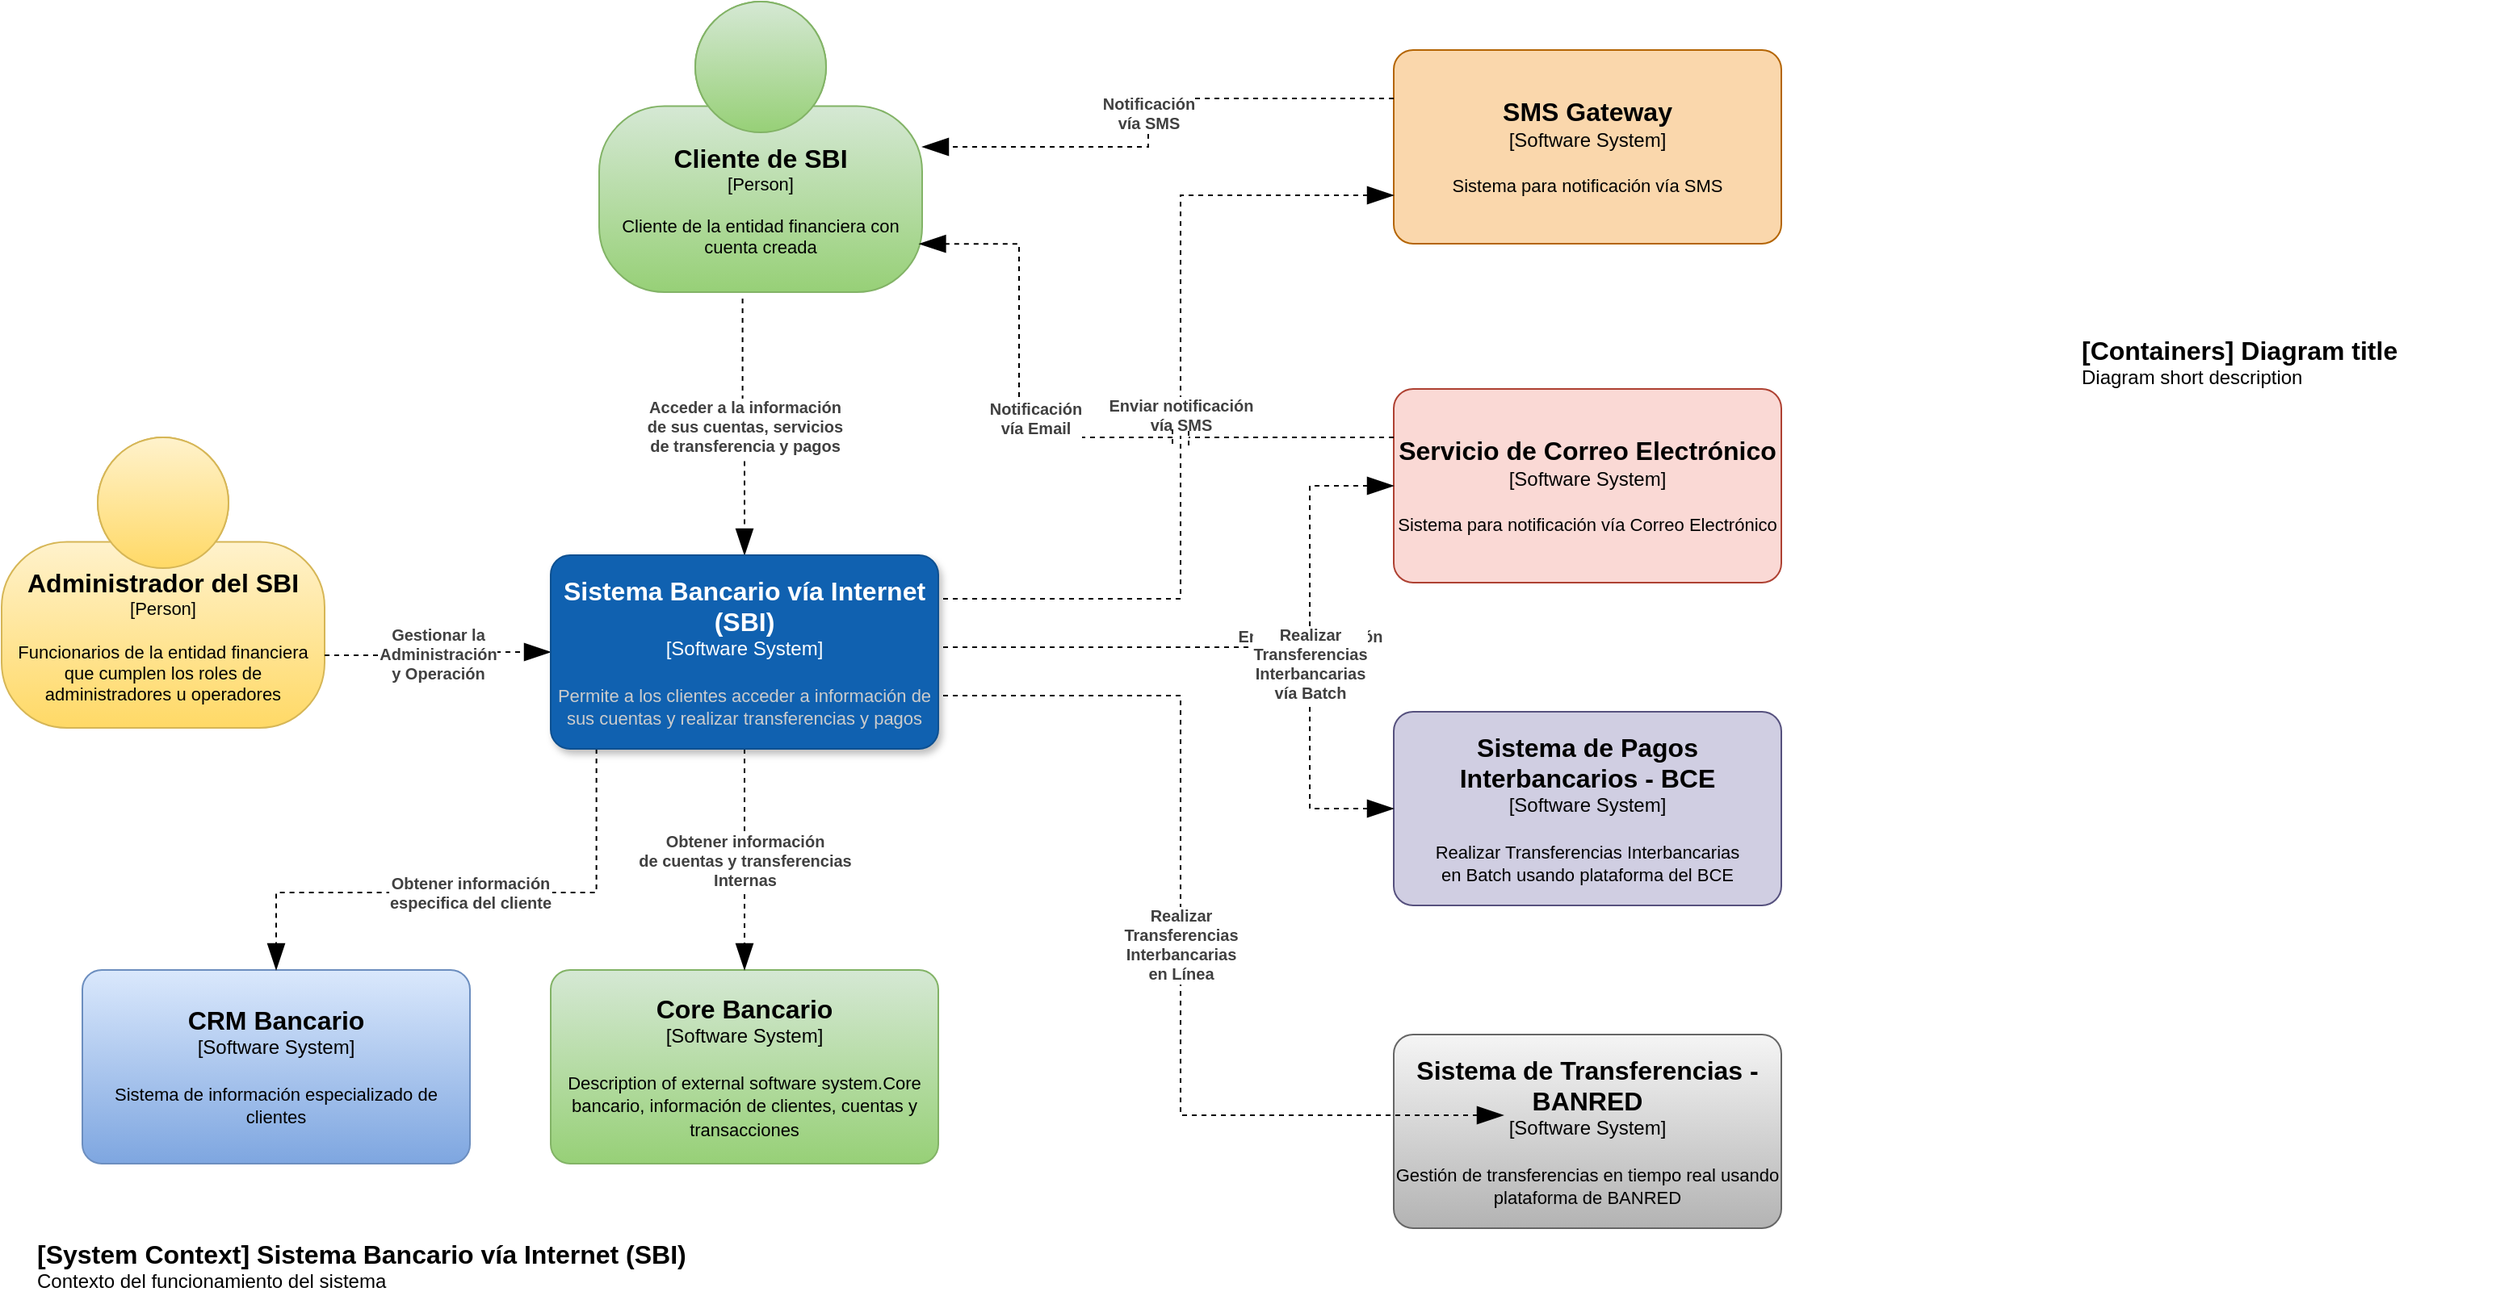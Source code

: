 <mxfile version="28.2.1">
  <diagram id="5kp69Q0G-Fm7u75-InN5" name="Página-1">
    <mxGraphModel dx="2222" dy="1002" grid="1" gridSize="10" guides="1" tooltips="1" connect="1" arrows="1" fold="1" page="1" pageScale="1" pageWidth="1169" pageHeight="827" math="0" shadow="0">
      <root>
        <mxCell id="0" />
        <mxCell id="1" parent="0" />
        <object placeholders="1" c4Name="Cliente de SBI" c4Type="Person" c4Description="Cliente de la entidad financiera con cuenta creada" label="&lt;font style=&quot;font-size: 16px&quot;&gt;&lt;b&gt;%c4Name%&lt;/b&gt;&lt;/font&gt;&lt;div&gt;[%c4Type%]&lt;/div&gt;&lt;br&gt;&lt;div&gt;&lt;font style=&quot;font-size: 11px&quot;&gt;&lt;font&gt;%c4Description%&lt;/font&gt;&lt;/font&gt;&lt;/div&gt;" id="Gt60kAXMN_H7wfqFXC4O-1">
          <mxCell style="html=1;fontSize=11;dashed=0;whiteSpace=wrap;fillColor=#d5e8d4;strokeColor=#82b366;shape=mxgraph.c4.person2;align=center;metaEdit=1;points=[[0.5,0,0],[1,0.5,0],[1,0.75,0],[0.75,1,0],[0.5,1,0],[0.25,1,0],[0,0.75,0],[0,0.5,0]];resizable=0;gradientColor=#97d077;fontColor=default;" parent="1" vertex="1">
            <mxGeometry x="404" y="10" width="200" height="180" as="geometry" />
          </mxCell>
        </object>
        <object placeholders="1" c4Name="Administrador del SBI" c4Type="Person" c4Description="Funcionarios de la entidad financiera que cumplen los roles de administradores u operadores" label="&lt;font style=&quot;font-size: 16px&quot;&gt;&lt;b&gt;%c4Name%&lt;/b&gt;&lt;/font&gt;&lt;div&gt;[%c4Type%]&lt;/div&gt;&lt;br&gt;&lt;div&gt;&lt;font style=&quot;font-size: 11px&quot;&gt;&lt;font&gt;%c4Description%&lt;/font&gt;&lt;/font&gt;&lt;/div&gt;" id="Gt60kAXMN_H7wfqFXC4O-2">
          <mxCell style="html=1;fontSize=11;dashed=0;whiteSpace=wrap;fillColor=#fff2cc;strokeColor=#d6b656;shape=mxgraph.c4.person2;align=center;metaEdit=1;points=[[0.5,0,0],[1,0.5,0],[1,0.75,0],[0.75,1,0],[0.5,1,0],[0.25,1,0],[0,0.75,0],[0,0.5,0]];resizable=0;gradientColor=#ffd966;fontColor=default;" parent="1" vertex="1">
            <mxGeometry x="34" y="280" width="200" height="180" as="geometry" />
          </mxCell>
        </object>
        <object placeholders="1" c4Name="SMS Gateway" c4Type="Software System" c4Description="Sistema para notificación vía SMS" label="&lt;font style=&quot;font-size: 16px&quot;&gt;&lt;b&gt;%c4Name%&lt;/b&gt;&lt;/font&gt;&lt;div&gt;[%c4Type%]&lt;/div&gt;&lt;br&gt;&lt;div&gt;&lt;font style=&quot;font-size: 11px&quot;&gt;&lt;font&gt;%c4Description%&lt;/font&gt;&lt;/font&gt;&lt;/div&gt;" id="Gt60kAXMN_H7wfqFXC4O-4">
          <mxCell style="rounded=1;html=1;labelBackgroundColor=none;fillColor=#fad7ac;align=center;arcSize=10;strokeColor=#b46504;metaEdit=1;resizable=0;points=[[0.25,0,0],[0.5,0,0],[0.75,0,0],[1,0.25,0],[1,0.5,0],[1,0.75,0],[0.75,1,0],[0.5,1,0],[0.25,1,0],[0,0.75,0],[0,0.5,0],[0,0.25,0]];labelBorderColor=none;textShadow=0;whiteSpace=wrap;" parent="1" vertex="1">
            <mxGeometry x="896" y="40" width="240" height="120" as="geometry" />
          </mxCell>
        </object>
        <object placeholders="1" c4Name="Servicio de Correo Electrónico" c4Type="Software System" c4Description="Sistema para notificación vía Correo Electrónico" label="&lt;font style=&quot;font-size: 16px&quot;&gt;&lt;b&gt;%c4Name%&lt;/b&gt;&lt;/font&gt;&lt;div&gt;[%c4Type%]&lt;/div&gt;&lt;br&gt;&lt;div&gt;&lt;font style=&quot;font-size: 11px&quot;&gt;&lt;font&gt;%c4Description%&lt;/font&gt;&lt;/font&gt;&lt;/div&gt;" id="Gt60kAXMN_H7wfqFXC4O-5">
          <mxCell style="rounded=1;whiteSpace=wrap;html=1;labelBackgroundColor=none;fillColor=#fad9d5;align=center;arcSize=10;strokeColor=#ae4132;metaEdit=1;resizable=0;points=[[0.25,0,0],[0.5,0,0],[0.75,0,0],[1,0.25,0],[1,0.5,0],[1,0.75,0],[0.75,1,0],[0.5,1,0],[0.25,1,0],[0,0.75,0],[0,0.5,0],[0,0.25,0]];labelBorderColor=none;textShadow=0;" parent="1" vertex="1">
            <mxGeometry x="896" y="250" width="240" height="120" as="geometry" />
          </mxCell>
        </object>
        <object placeholders="1" c4Name="Sistema de Pagos Interbancarios - BCE" c4Type="Software System" c4Description="Realizar Transferencias Interbancarias&#xa;en Batch usando plataforma del BCE" label="&lt;font style=&quot;font-size: 16px&quot;&gt;&lt;b&gt;%c4Name%&lt;/b&gt;&lt;/font&gt;&lt;div&gt;[%c4Type%]&lt;/div&gt;&lt;br&gt;&lt;div&gt;&lt;font style=&quot;font-size: 11px&quot;&gt;&lt;font&gt;%c4Description%&lt;/font&gt;&lt;/font&gt;&lt;/div&gt;" id="Gt60kAXMN_H7wfqFXC4O-6">
          <mxCell style="rounded=1;whiteSpace=wrap;html=1;labelBackgroundColor=none;fillColor=#d0cee2;align=center;arcSize=10;strokeColor=#56517e;metaEdit=1;resizable=0;points=[[0.25,0,0],[0.5,0,0],[0.75,0,0],[1,0.25,0],[1,0.5,0],[1,0.75,0],[0.75,1,0],[0.5,1,0],[0.25,1,0],[0,0.75,0],[0,0.5,0],[0,0.25,0]];fontColor=default;" parent="1" vertex="1">
            <mxGeometry x="896" y="450" width="240" height="120" as="geometry" />
          </mxCell>
        </object>
        <object placeholders="1" c4Name="CRM Bancario" c4Type="Software System" c4Description="Sistema de información especializado de clientes" label="&lt;font style=&quot;font-size: 16px&quot;&gt;&lt;b&gt;%c4Name%&lt;/b&gt;&lt;/font&gt;&lt;div&gt;[%c4Type%]&lt;/div&gt;&lt;br&gt;&lt;div&gt;&lt;font style=&quot;font-size: 11px&quot;&gt;&lt;font&gt;%c4Description%&lt;/font&gt;&lt;/font&gt;&lt;/div&gt;" id="Gt60kAXMN_H7wfqFXC4O-7">
          <mxCell style="rounded=1;whiteSpace=wrap;html=1;labelBackgroundColor=none;fillColor=#dae8fc;align=center;arcSize=10;strokeColor=#6c8ebf;metaEdit=1;resizable=0;points=[[0.25,0,0],[0.5,0,0],[0.75,0,0],[1,0.25,0],[1,0.5,0],[1,0.75,0],[0.75,1,0],[0.5,1,0],[0.25,1,0],[0,0.75,0],[0,0.5,0],[0,0.25,0]];gradientColor=#7ea6e0;fontColor=default;" parent="1" vertex="1">
            <mxGeometry x="84" y="610" width="240" height="120" as="geometry" />
          </mxCell>
        </object>
        <object placeholders="1" c4Name="Core Bancario" c4Type="Software System" c4Description="Description of external software system.Core bancario, información de clientes, cuentas y transacciones" label="&lt;font style=&quot;font-size: 16px&quot;&gt;&lt;b&gt;%c4Name%&lt;/b&gt;&lt;/font&gt;&lt;div&gt;[%c4Type%]&lt;/div&gt;&lt;br&gt;&lt;div&gt;&lt;font style=&quot;font-size: 11px&quot;&gt;&lt;font&gt;%c4Description%&lt;/font&gt;&lt;/font&gt;&lt;/div&gt;" id="Gt60kAXMN_H7wfqFXC4O-8">
          <mxCell style="rounded=1;whiteSpace=wrap;html=1;labelBackgroundColor=none;fillColor=#d5e8d4;align=center;arcSize=10;strokeColor=#82b366;metaEdit=1;resizable=0;points=[[0.25,0,0],[0.5,0,0],[0.75,0,0],[1,0.25,0],[1,0.5,0],[1,0.75,0],[0.75,1,0],[0.5,1,0],[0.25,1,0],[0,0.75,0],[0,0.5,0],[0,0.25,0]];gradientColor=#97d077;fontColor=default;" parent="1" vertex="1">
            <mxGeometry x="374" y="610" width="240" height="120" as="geometry" />
          </mxCell>
        </object>
        <object placeholders="1" c4Name="Sistema de Transferencias - BANRED" c4Type="Software System" c4Description="Gestión de transferencias en tiempo real usando plataforma de BANRED" label="&lt;font style=&quot;font-size: 16px&quot;&gt;&lt;b&gt;%c4Name%&lt;/b&gt;&lt;/font&gt;&lt;div&gt;[%c4Type%]&lt;/div&gt;&lt;br&gt;&lt;div&gt;&lt;font style=&quot;font-size: 11px&quot;&gt;&lt;font&gt;%c4Description%&lt;/font&gt;&lt;/font&gt;&lt;/div&gt;" id="Gt60kAXMN_H7wfqFXC4O-9">
          <mxCell style="rounded=1;whiteSpace=wrap;html=1;labelBackgroundColor=none;fillColor=#f5f5f5;align=center;arcSize=10;strokeColor=#666666;metaEdit=1;resizable=0;points=[[0.25,0,0],[0.5,0,0],[0.75,0,0],[1,0.25,0],[1,0.5,0],[1,0.75,0],[0.75,1,0],[0.5,1,0],[0.25,1,0],[0,0.75,0],[0,0.5,0],[0,0.25,0]];gradientColor=#b3b3b3;fontColor=default;" parent="1" vertex="1">
            <mxGeometry x="896" y="650" width="240" height="120" as="geometry" />
          </mxCell>
        </object>
        <object placeholders="1" c4Type="Relationship" c4Description="Acceder a la información &#xa;de sus cuentas, servicios &#xa;de transferencia y pagos" label="&lt;div style=&quot;text-align: left&quot;&gt;&lt;div style=&quot;text-align: center&quot;&gt;&lt;b&gt;%c4Description%&lt;/b&gt;&lt;/div&gt;" id="Gt60kAXMN_H7wfqFXC4O-12">
          <mxCell style="endArrow=blockThin;html=1;fontSize=10;fontColor=#404040;strokeWidth=1;endFill=1;strokeColor=light-dark(#000000,#7D7D7D);elbow=vertical;metaEdit=1;endSize=14;startSize=14;jumpStyle=line;jumpSize=10;rounded=0;edgeStyle=orthogonalEdgeStyle;exitX=0.444;exitY=1.022;exitDx=0;exitDy=0;exitPerimeter=0;curved=0;dashed=1;" parent="1" source="Gt60kAXMN_H7wfqFXC4O-1" target="Gt60kAXMN_H7wfqFXC4O-3" edge="1">
            <mxGeometry width="240" relative="1" as="geometry">
              <mxPoint x="324" y="240" as="sourcePoint" />
              <mxPoint x="564" y="240" as="targetPoint" />
            </mxGeometry>
          </mxCell>
        </object>
        <object placeholders="1" c4Type="Relationship" c4Description="Enviar notificación&#xa;vía SMS" label="&lt;div style=&quot;text-align: left&quot;&gt;&lt;div style=&quot;text-align: center&quot;&gt;&lt;b&gt;%c4Description%&lt;/b&gt;&lt;/div&gt;" id="Gt60kAXMN_H7wfqFXC4O-13">
          <mxCell style="endArrow=blockThin;html=1;fontSize=10;fontColor=#404040;strokeWidth=1;endFill=1;strokeColor=light-dark(#000000,#7D7D7D);elbow=vertical;metaEdit=1;endSize=14;startSize=14;jumpStyle=line;jumpSize=10;rounded=0;edgeStyle=orthogonalEdgeStyle;entryX=0;entryY=0.75;entryDx=0;entryDy=0;entryPerimeter=0;exitX=1;exitY=0.25;exitDx=0;exitDy=0;exitPerimeter=0;dashed=1;align=center;verticalAlign=middle;fontFamily=Helvetica;labelBackgroundColor=default;curved=0;" parent="1" source="Gt60kAXMN_H7wfqFXC4O-3" target="Gt60kAXMN_H7wfqFXC4O-4" edge="1">
            <mxGeometry width="240" relative="1" as="geometry">
              <mxPoint x="664" y="330" as="sourcePoint" />
              <mxPoint x="1154" y="-10" as="targetPoint" />
              <Array as="points">
                <mxPoint x="764" y="380" />
                <mxPoint x="764" y="130" />
              </Array>
            </mxGeometry>
          </mxCell>
        </object>
        <object placeholders="1" c4Type="Relationship" c4Description="Enviar notificación&#xa;vía Email" label="&lt;div style=&quot;text-align: left&quot;&gt;&lt;div style=&quot;text-align: center&quot;&gt;&lt;b&gt;%c4Description%&lt;/b&gt;&lt;/div&gt;" id="Gt60kAXMN_H7wfqFXC4O-14">
          <mxCell style="endArrow=blockThin;html=1;fontSize=10;fontColor=#404040;strokeWidth=1;endFill=1;strokeColor=light-dark(#000000,#7D7D7D);elbow=vertical;metaEdit=1;endSize=14;startSize=14;jumpStyle=line;jumpSize=10;rounded=0;edgeStyle=orthogonalEdgeStyle;entryX=0;entryY=0.5;entryDx=0;entryDy=0;entryPerimeter=0;exitX=1;exitY=0.5;exitDx=0;exitDy=0;exitPerimeter=0;dashed=1;align=center;verticalAlign=middle;fontFamily=Helvetica;labelBackgroundColor=default;curved=0;" parent="1" source="Gt60kAXMN_H7wfqFXC4O-3" target="Gt60kAXMN_H7wfqFXC4O-5" edge="1">
            <mxGeometry x="0.217" width="240" relative="1" as="geometry">
              <mxPoint x="484" y="440" as="sourcePoint" />
              <mxPoint x="724" y="440" as="targetPoint" />
              <Array as="points">
                <mxPoint x="844" y="410" />
                <mxPoint x="844" y="310" />
              </Array>
              <mxPoint as="offset" />
            </mxGeometry>
          </mxCell>
        </object>
        <mxCell id="Gt60kAXMN_H7wfqFXC4O-15" value="" style="edgeLabel;html=1;align=center;verticalAlign=middle;resizable=0;points=[];rounded=0;dashed=1;strokeColor=light-dark(#000000,#7D7D7D);strokeWidth=1;fontFamily=Helvetica;fontSize=10;fontColor=#404040;labelBackgroundColor=default;" parent="Gt60kAXMN_H7wfqFXC4O-14" vertex="1" connectable="0">
          <mxGeometry x="0.409" y="2" relative="1" as="geometry">
            <mxPoint as="offset" />
          </mxGeometry>
        </mxCell>
        <object placeholders="1" c4Type="Relationship" c4Description="Realizar&#xa;Transferencias &#xa;Interbancarias&#xa;vía Batch" label="&lt;div style=&quot;text-align: left&quot;&gt;&lt;div style=&quot;text-align: center&quot;&gt;&lt;b&gt;%c4Description%&lt;/b&gt;&lt;/div&gt;" id="Gt60kAXMN_H7wfqFXC4O-16">
          <mxCell style="endArrow=blockThin;html=1;fontSize=10;fontColor=#404040;strokeWidth=1;endFill=1;strokeColor=light-dark(#000000,#7D7D7D);elbow=vertical;metaEdit=1;endSize=14;startSize=14;jumpStyle=line;jumpSize=10;rounded=0;edgeStyle=orthogonalEdgeStyle;exitX=1;exitY=0.5;exitDx=0;exitDy=0;exitPerimeter=0;entryX=0;entryY=0.5;entryDx=0;entryDy=0;entryPerimeter=0;dashed=1;align=center;verticalAlign=middle;fontFamily=Helvetica;labelBackgroundColor=default;curved=0;" parent="1" source="Gt60kAXMN_H7wfqFXC4O-3" target="Gt60kAXMN_H7wfqFXC4O-6" edge="1">
            <mxGeometry x="0.261" width="240" relative="1" as="geometry">
              <mxPoint x="484" y="560" as="sourcePoint" />
              <mxPoint x="724" y="560" as="targetPoint" />
              <Array as="points">
                <mxPoint x="844" y="410" />
                <mxPoint x="844" y="510" />
              </Array>
              <mxPoint as="offset" />
            </mxGeometry>
          </mxCell>
        </object>
        <object placeholders="1" c4Type="Relationship" c4Description="Realizar&#xa;Transferencias &#xa;Interbancarias &#xa;en Línea" label="&lt;div style=&quot;text-align: left&quot;&gt;&lt;div style=&quot;text-align: center&quot;&gt;&lt;b&gt;%c4Description%&lt;/b&gt;&lt;/div&gt;" id="Gt60kAXMN_H7wfqFXC4O-17">
          <mxCell style="endArrow=blockThin;html=1;fontSize=10;fontColor=#404040;strokeWidth=1;endFill=1;strokeColor=light-dark(#000000,#7D7D7D);elbow=vertical;metaEdit=1;endSize=14;startSize=14;jumpStyle=line;jumpSize=10;rounded=0;edgeStyle=orthogonalEdgeStyle;exitX=1;exitY=0.75;exitDx=0;exitDy=0;exitPerimeter=0;dashed=1;align=center;verticalAlign=middle;fontFamily=Helvetica;labelBackgroundColor=default;curved=0;" parent="1" source="Gt60kAXMN_H7wfqFXC4O-3" edge="1">
            <mxGeometry width="240" relative="1" as="geometry">
              <mxPoint x="484" y="560" as="sourcePoint" />
              <mxPoint x="964" y="700" as="targetPoint" />
              <Array as="points">
                <mxPoint x="764" y="440" />
                <mxPoint x="764" y="700" />
              </Array>
            </mxGeometry>
          </mxCell>
        </object>
        <object placeholders="1" c4Type="Relationship" c4Description="Notificación&#xa;vía SMS" label="&lt;div style=&quot;text-align: left&quot;&gt;&lt;div style=&quot;text-align: center&quot;&gt;&lt;b&gt;%c4Description%&lt;/b&gt;&lt;/div&gt;" id="Gt60kAXMN_H7wfqFXC4O-18">
          <mxCell style="endArrow=blockThin;html=1;fontSize=10;fontColor=#404040;strokeWidth=1;endFill=1;strokeColor=light-dark(#000000,#7D7D7D);elbow=vertical;metaEdit=1;endSize=14;startSize=14;jumpStyle=line;jumpSize=10;rounded=0;edgeStyle=orthogonalEdgeStyle;exitX=0;exitY=0.25;exitDx=0;exitDy=0;exitPerimeter=0;entryX=1;entryY=0.5;entryDx=0;entryDy=0;entryPerimeter=0;dashed=1;align=center;verticalAlign=middle;fontFamily=Helvetica;labelBackgroundColor=default;curved=0;" parent="1" source="Gt60kAXMN_H7wfqFXC4O-4" target="Gt60kAXMN_H7wfqFXC4O-1" edge="1">
            <mxGeometry width="240" relative="1" as="geometry">
              <mxPoint x="714" y="90" as="sourcePoint" />
              <mxPoint x="624" y="180" as="targetPoint" />
              <Array as="points">
                <mxPoint x="744" y="70" />
                <mxPoint x="744" y="100" />
              </Array>
            </mxGeometry>
          </mxCell>
        </object>
        <object placeholders="1" c4Type="Relationship" c4Description="Notificación &#xa;vía Email" label="&lt;div style=&quot;text-align: left&quot;&gt;&lt;div style=&quot;text-align: center&quot;&gt;&lt;b&gt;%c4Description%&lt;/b&gt;&lt;/div&gt;" id="Gt60kAXMN_H7wfqFXC4O-19">
          <mxCell style="endArrow=blockThin;html=1;fontSize=10;fontColor=#404040;strokeWidth=1;endFill=1;strokeColor=light-dark(#000000,#7D7D7D);elbow=vertical;metaEdit=1;endSize=14;startSize=14;jumpStyle=line;jumpSize=10;rounded=0;edgeStyle=orthogonalEdgeStyle;exitX=0;exitY=0.25;exitDx=0;exitDy=0;exitPerimeter=0;entryX=0.991;entryY=0.834;entryDx=0;entryDy=0;entryPerimeter=0;dashed=1;align=center;verticalAlign=middle;fontFamily=Helvetica;labelBackgroundColor=default;curved=0;" parent="1" source="Gt60kAXMN_H7wfqFXC4O-5" target="Gt60kAXMN_H7wfqFXC4O-1" edge="1">
            <mxGeometry x="0.18" y="-10" width="240" relative="1" as="geometry">
              <mxPoint x="694" y="170" as="sourcePoint" />
              <mxPoint x="644" y="80" as="targetPoint" />
              <Array as="points">
                <mxPoint x="664" y="280" />
                <mxPoint x="664" y="160" />
              </Array>
              <mxPoint as="offset" />
            </mxGeometry>
          </mxCell>
        </object>
        <object placeholders="1" c4Type="Relationship" c4Description="Obtener información &#xa;de cuentas y transferencias&#xa;Internas" label="&lt;div style=&quot;text-align: left&quot;&gt;&lt;div style=&quot;text-align: center&quot;&gt;&lt;b&gt;%c4Description%&lt;/b&gt;&lt;/div&gt;" id="Gt60kAXMN_H7wfqFXC4O-20">
          <mxCell style="endArrow=blockThin;html=1;fontSize=10;fontColor=#404040;strokeWidth=1;endFill=1;strokeColor=light-dark(#000000,#7D7D7D);elbow=vertical;metaEdit=1;endSize=14;startSize=14;jumpStyle=line;jumpSize=10;rounded=0;edgeStyle=orthogonalEdgeStyle;exitX=0.5;exitY=1;exitDx=0;exitDy=0;exitPerimeter=0;entryX=0.5;entryY=0;entryDx=0;entryDy=0;entryPerimeter=0;dashed=1;align=center;verticalAlign=middle;fontFamily=Helvetica;labelBackgroundColor=default;curved=0;" parent="1" source="Gt60kAXMN_H7wfqFXC4O-3" target="Gt60kAXMN_H7wfqFXC4O-8" edge="1">
            <mxGeometry width="240" relative="1" as="geometry">
              <mxPoint x="484" y="520" as="sourcePoint" />
              <mxPoint x="614" y="600" as="targetPoint" />
            </mxGeometry>
          </mxCell>
        </object>
        <object placeholders="1" c4Type="Relationship" c4Description="Obtener información&#xa;especifica del cliente" label="&lt;div style=&quot;text-align: left&quot;&gt;&lt;div style=&quot;text-align: center&quot;&gt;&lt;b&gt;%c4Description%&lt;/b&gt;&lt;/div&gt;" id="Gt60kAXMN_H7wfqFXC4O-21">
          <mxCell style="endArrow=blockThin;html=1;fontSize=10;fontColor=#404040;strokeWidth=1;endFill=1;strokeColor=light-dark(#000000,#7D7D7D);elbow=vertical;metaEdit=1;endSize=14;startSize=14;jumpStyle=line;jumpSize=10;rounded=0;edgeStyle=orthogonalEdgeStyle;entryX=0.5;entryY=0;entryDx=0;entryDy=0;entryPerimeter=0;exitX=0.118;exitY=1;exitDx=0;exitDy=0;exitPerimeter=0;dashed=1;align=center;verticalAlign=middle;fontFamily=Helvetica;labelBackgroundColor=default;curved=0;" parent="1" source="Gt60kAXMN_H7wfqFXC4O-3" target="Gt60kAXMN_H7wfqFXC4O-7" edge="1">
            <mxGeometry x="-0.003" width="240" relative="1" as="geometry">
              <mxPoint x="334" y="500" as="sourcePoint" />
              <mxPoint x="434" y="490" as="targetPoint" />
              <Array as="points">
                <mxPoint x="402" y="562" />
                <mxPoint x="204" y="562" />
              </Array>
              <mxPoint as="offset" />
            </mxGeometry>
          </mxCell>
        </object>
        <object placeholders="1" c4Type="Relationship" c4Description="Gestionar la &#xa;Administración&#xa;y Operación" label="&lt;div style=&quot;text-align: left&quot;&gt;&lt;div style=&quot;text-align: center&quot;&gt;&lt;b&gt;%c4Description%&lt;/b&gt;&lt;/div&gt;" id="Gt60kAXMN_H7wfqFXC4O-22">
          <mxCell style="endArrow=blockThin;html=1;fontSize=10;fontColor=#404040;strokeWidth=1;endFill=1;strokeColor=light-dark(#000000,#7D7D7D);elbow=vertical;metaEdit=1;endSize=14;startSize=14;jumpStyle=line;jumpSize=10;rounded=0;edgeStyle=orthogonalEdgeStyle;exitX=1;exitY=0.75;exitDx=0;exitDy=0;exitPerimeter=0;entryX=0;entryY=0.5;entryDx=0;entryDy=0;entryPerimeter=0;dashed=1;align=center;verticalAlign=middle;fontFamily=Helvetica;labelBackgroundColor=default;curved=0;" parent="1" source="Gt60kAXMN_H7wfqFXC4O-2" target="Gt60kAXMN_H7wfqFXC4O-3" edge="1">
            <mxGeometry width="240" relative="1" as="geometry">
              <mxPoint x="194" y="490" as="sourcePoint" />
              <mxPoint x="434" y="490" as="targetPoint" />
            </mxGeometry>
          </mxCell>
        </object>
        <object placeholders="1" c4Name="[System Context] Sistema Bancario vía Internet (SBI)" c4Type="ContainerScopeBoundary" c4Description="Contexto del funcionamiento del sistema " label="&lt;font style=&quot;font-size: 16px&quot;&gt;&lt;b&gt;&lt;div style=&quot;text-align: left&quot;&gt;%c4Name%&lt;/div&gt;&lt;/b&gt;&lt;/font&gt;&lt;div style=&quot;text-align: left&quot;&gt;%c4Description%&lt;/div&gt;" id="Gt60kAXMN_H7wfqFXC4O-26">
          <mxCell style="text;html=1;strokeColor=none;fillColor=none;align=left;verticalAlign=top;whiteSpace=wrap;rounded=0;metaEdit=1;allowArrows=0;resizable=1;rotatable=0;connectable=0;recursiveResize=0;expand=0;pointerEvents=0;points=[[0.25,0,0],[0.5,0,0],[0.75,0,0],[1,0.25,0],[1,0.5,0],[1,0.75,0],[0.75,1,0],[0.5,1,0],[0.25,1,0],[0,0.75,0],[0,0.5,0],[0,0.25,0]];" parent="1" vertex="1">
            <mxGeometry x="54" y="770" width="480" height="40" as="geometry" />
          </mxCell>
        </object>
        <object placeholders="1" c4Name="[Containers] Diagram title" c4Type="ContainerDiagramTitle" c4Description="Diagram short description" label="&lt;font style=&quot;font-size: 16px&quot;&gt;&lt;b&gt;&lt;div style=&quot;text-align: left&quot;&gt;%c4Name%&lt;/div&gt;&lt;/b&gt;&lt;/font&gt;&lt;div style=&quot;text-align: left&quot;&gt;%c4Description%&lt;/div&gt;" id="otbof2P34LqHgfCJ8Aqd-2">
          <mxCell style="text;html=1;strokeColor=none;fillColor=none;align=left;verticalAlign=top;whiteSpace=wrap;rounded=0;metaEdit=1;allowArrows=0;resizable=1;rotatable=0;connectable=0;recursiveResize=0;expand=0;pointerEvents=0;points=[[0.25,0,0],[0.5,0,0],[0.75,0,0],[1,0.25,0],[1,0.5,0],[1,0.75,0],[0.75,1,0],[0.5,1,0],[0.25,1,0],[0,0.75,0],[0,0.5,0],[0,0.25,0]];" vertex="1" parent="1">
            <mxGeometry x="1320" y="210" width="260" height="40" as="geometry" />
          </mxCell>
        </object>
        <object placeholders="1" c4Name="Sistema Bancario vía Internet (SBI)" c4Type="Software System" c4Description="Permite a los clientes acceder a información de sus cuentas y realizar transferencias y pagos" label="&lt;font style=&quot;font-size: 16px&quot;&gt;&lt;b&gt;%c4Name%&lt;/b&gt;&lt;/font&gt;&lt;div&gt;[%c4Type%]&lt;/div&gt;&lt;br&gt;&lt;div&gt;&lt;font style=&quot;font-size: 11px&quot;&gt;&lt;font color=&quot;#cccccc&quot;&gt;%c4Description%&lt;/font&gt;&lt;/div&gt;" id="Gt60kAXMN_H7wfqFXC4O-3">
          <mxCell style="rounded=1;whiteSpace=wrap;html=1;labelBackgroundColor=none;fillColor=#1061B0;fontColor=#ffffff;align=center;arcSize=10;strokeColor=#0D5091;metaEdit=1;resizable=0;points=[[0.25,0,0],[0.5,0,0],[0.75,0,0],[1,0.25,0],[1,0.5,0],[1,0.75,0],[0.75,1,0],[0.5,1,0],[0.25,1,0],[0,0.75,0],[0,0.5,0],[0,0.25,0]];shadow=1;" parent="1" vertex="1">
            <mxGeometry x="374" y="353" width="240" height="120" as="geometry" />
          </mxCell>
        </object>
      </root>
    </mxGraphModel>
  </diagram>
</mxfile>
